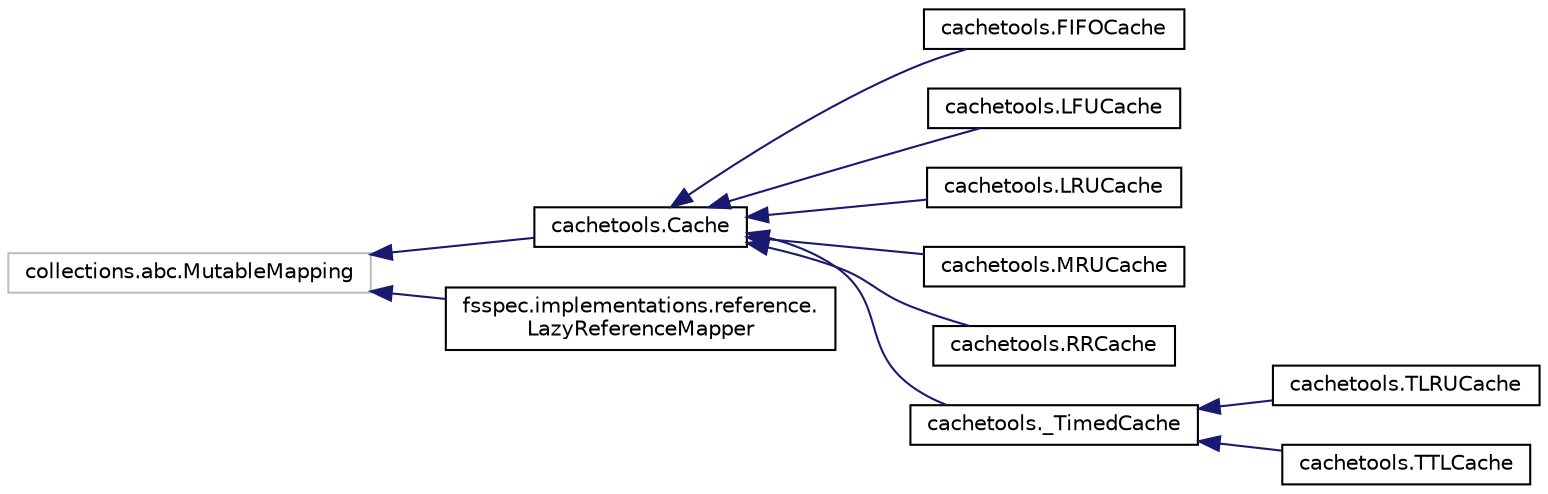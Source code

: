 digraph "Graphical Class Hierarchy"
{
 // LATEX_PDF_SIZE
  edge [fontname="Helvetica",fontsize="10",labelfontname="Helvetica",labelfontsize="10"];
  node [fontname="Helvetica",fontsize="10",shape=record];
  rankdir="LR";
  Node9408 [label="collections.abc.MutableMapping",height=0.2,width=0.4,color="grey75", fillcolor="white", style="filled",tooltip=" "];
  Node9408 -> Node0 [dir="back",color="midnightblue",fontsize="10",style="solid",fontname="Helvetica"];
  Node0 [label="cachetools.Cache",height=0.2,width=0.4,color="black", fillcolor="white", style="filled",URL="$classcachetools_1_1Cache.html",tooltip=" "];
  Node0 -> Node1 [dir="back",color="midnightblue",fontsize="10",style="solid",fontname="Helvetica"];
  Node1 [label="cachetools.FIFOCache",height=0.2,width=0.4,color="black", fillcolor="white", style="filled",URL="$classcachetools_1_1FIFOCache.html",tooltip=" "];
  Node0 -> Node2 [dir="back",color="midnightblue",fontsize="10",style="solid",fontname="Helvetica"];
  Node2 [label="cachetools.LFUCache",height=0.2,width=0.4,color="black", fillcolor="white", style="filled",URL="$classcachetools_1_1LFUCache.html",tooltip=" "];
  Node0 -> Node3 [dir="back",color="midnightblue",fontsize="10",style="solid",fontname="Helvetica"];
  Node3 [label="cachetools.LRUCache",height=0.2,width=0.4,color="black", fillcolor="white", style="filled",URL="$classcachetools_1_1LRUCache.html",tooltip=" "];
  Node0 -> Node4 [dir="back",color="midnightblue",fontsize="10",style="solid",fontname="Helvetica"];
  Node4 [label="cachetools.MRUCache",height=0.2,width=0.4,color="black", fillcolor="white", style="filled",URL="$classcachetools_1_1MRUCache.html",tooltip=" "];
  Node0 -> Node5 [dir="back",color="midnightblue",fontsize="10",style="solid",fontname="Helvetica"];
  Node5 [label="cachetools.RRCache",height=0.2,width=0.4,color="black", fillcolor="white", style="filled",URL="$classcachetools_1_1RRCache.html",tooltip=" "];
  Node0 -> Node6 [dir="back",color="midnightblue",fontsize="10",style="solid",fontname="Helvetica"];
  Node6 [label="cachetools._TimedCache",height=0.2,width=0.4,color="black", fillcolor="white", style="filled",URL="$classcachetools_1_1__TimedCache.html",tooltip=" "];
  Node6 -> Node7 [dir="back",color="midnightblue",fontsize="10",style="solid",fontname="Helvetica"];
  Node7 [label="cachetools.TLRUCache",height=0.2,width=0.4,color="black", fillcolor="white", style="filled",URL="$classcachetools_1_1TLRUCache.html",tooltip=" "];
  Node6 -> Node8 [dir="back",color="midnightblue",fontsize="10",style="solid",fontname="Helvetica"];
  Node8 [label="cachetools.TTLCache",height=0.2,width=0.4,color="black", fillcolor="white", style="filled",URL="$classcachetools_1_1TTLCache.html",tooltip=" "];
  Node9408 -> Node9418 [dir="back",color="midnightblue",fontsize="10",style="solid",fontname="Helvetica"];
  Node9418 [label="fsspec.implementations.reference.\lLazyReferenceMapper",height=0.2,width=0.4,color="black", fillcolor="white", style="filled",URL="$classfsspec_1_1implementations_1_1reference_1_1LazyReferenceMapper.html",tooltip=" "];
}
